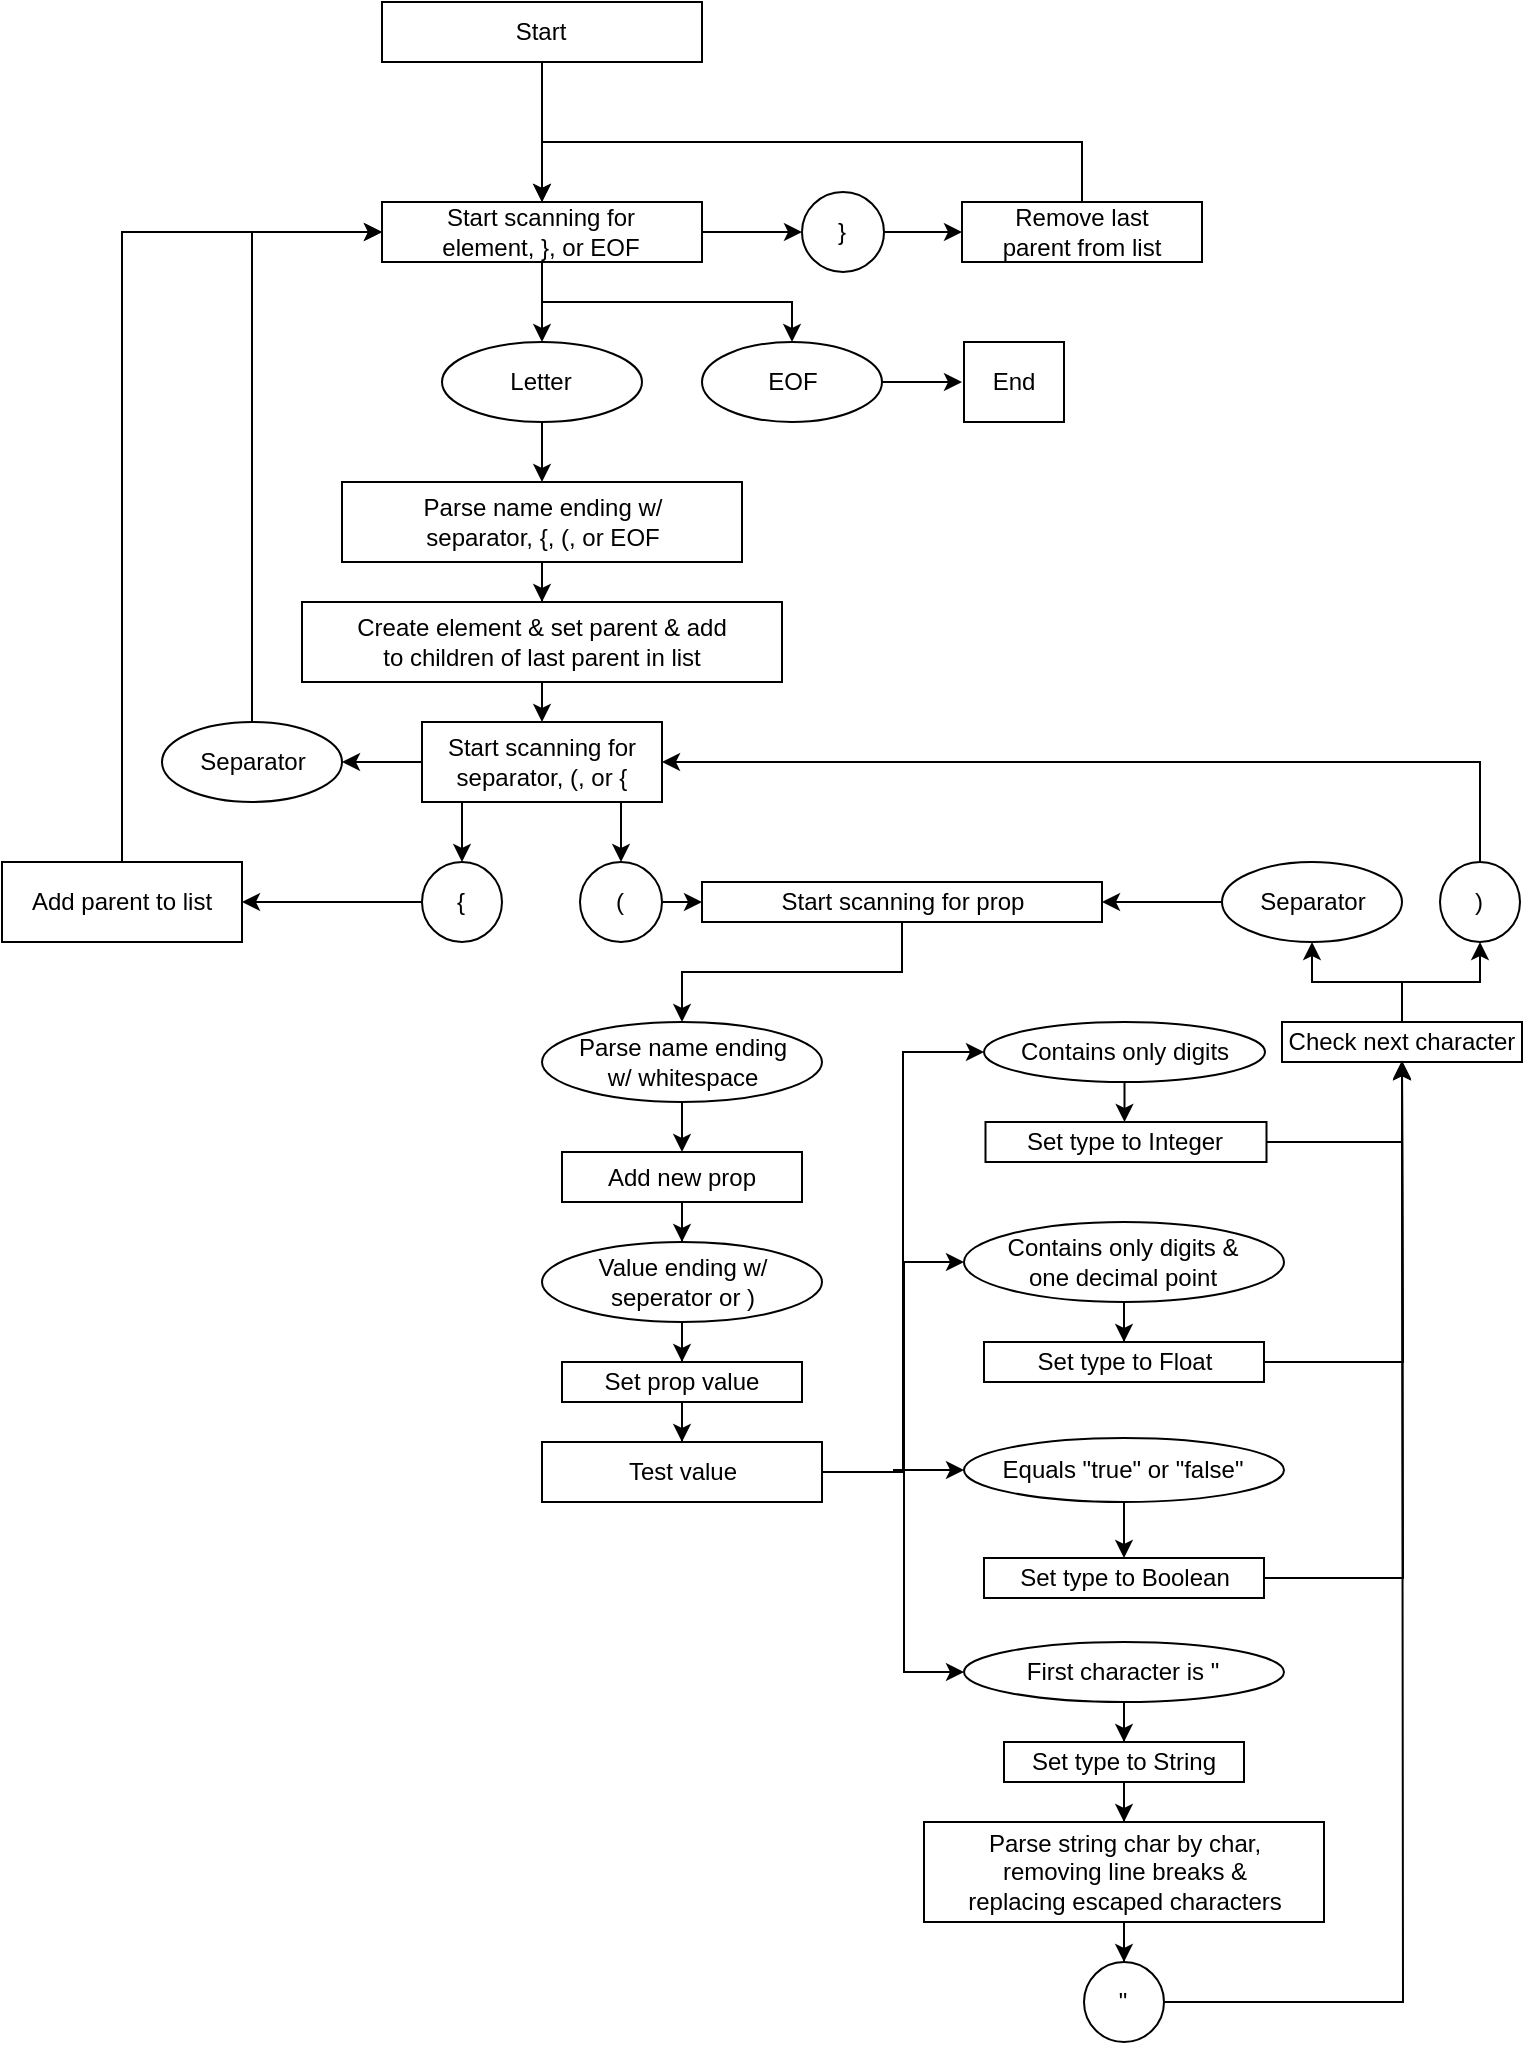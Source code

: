 <mxfile version="15.9.4" type="github">
  <diagram id="E3K4lsjEsiDbxAa3rU7_" name="Page-1">
    <mxGraphModel dx="1997" dy="1084" grid="1" gridSize="10" guides="1" tooltips="1" connect="1" arrows="1" fold="1" page="1" pageScale="1" pageWidth="850" pageHeight="1100" math="0" shadow="0">
      <root>
        <mxCell id="0" />
        <mxCell id="1" parent="0" />
        <mxCell id="aa79eOnERzIhWZE3Hw5a-10" value="" style="group" parent="1" vertex="1" connectable="0">
          <mxGeometry x="170" y="360" width="240" height="40" as="geometry" />
        </mxCell>
        <mxCell id="aa79eOnERzIhWZE3Hw5a-11" value="" style="rounded=0;whiteSpace=wrap;html=1;" parent="aa79eOnERzIhWZE3Hw5a-10" vertex="1">
          <mxGeometry width="240" height="40" as="geometry" />
        </mxCell>
        <mxCell id="aa79eOnERzIhWZE3Hw5a-12" value="Create element &amp;amp; set parent &amp;amp; add to children of last parent in list" style="text;html=1;strokeColor=none;fillColor=none;align=center;verticalAlign=middle;whiteSpace=wrap;rounded=0;connectable=0;allowArrows=0;" parent="aa79eOnERzIhWZE3Hw5a-10" vertex="1">
          <mxGeometry x="20.0" y="5" width="200.0" height="30" as="geometry" />
        </mxCell>
        <mxCell id="aa79eOnERzIhWZE3Hw5a-43" value="" style="group" parent="1" vertex="1" connectable="0">
          <mxGeometry x="100" y="420" width="90" height="40" as="geometry" />
        </mxCell>
        <mxCell id="aa79eOnERzIhWZE3Hw5a-44" value="" style="ellipse;whiteSpace=wrap;html=1;" parent="aa79eOnERzIhWZE3Hw5a-43" vertex="1">
          <mxGeometry width="90" height="40" as="geometry" />
        </mxCell>
        <mxCell id="aa79eOnERzIhWZE3Hw5a-45" value="Separator" style="text;html=1;strokeColor=none;fillColor=none;align=center;verticalAlign=middle;whiteSpace=wrap;rounded=0;connectable=0;allowArrows=0;" parent="aa79eOnERzIhWZE3Hw5a-43" vertex="1">
          <mxGeometry x="7.5" y="5" width="75" height="30" as="geometry" />
        </mxCell>
        <mxCell id="aa79eOnERzIhWZE3Hw5a-48" value="" style="group" parent="1" vertex="1" connectable="0">
          <mxGeometry x="309" y="490" width="41" height="40" as="geometry" />
        </mxCell>
        <mxCell id="aa79eOnERzIhWZE3Hw5a-49" value="" style="ellipse;whiteSpace=wrap;html=1;" parent="aa79eOnERzIhWZE3Hw5a-48" vertex="1">
          <mxGeometry width="41" height="40" as="geometry" />
        </mxCell>
        <mxCell id="aa79eOnERzIhWZE3Hw5a-50" value="(" style="text;html=1;strokeColor=none;fillColor=none;align=center;verticalAlign=middle;whiteSpace=wrap;rounded=0;connectable=0;allowArrows=0;" parent="aa79eOnERzIhWZE3Hw5a-48" vertex="1">
          <mxGeometry x="3.417" y="5" width="34.167" height="30" as="geometry" />
        </mxCell>
        <mxCell id="aa79eOnERzIhWZE3Hw5a-52" value="" style="group" parent="1" vertex="1" connectable="0">
          <mxGeometry x="230" y="490" width="40" height="40" as="geometry" />
        </mxCell>
        <mxCell id="aa79eOnERzIhWZE3Hw5a-53" value="" style="ellipse;whiteSpace=wrap;html=1;" parent="aa79eOnERzIhWZE3Hw5a-52" vertex="1">
          <mxGeometry width="40" height="40" as="geometry" />
        </mxCell>
        <mxCell id="aa79eOnERzIhWZE3Hw5a-54" value="{" style="text;html=1;strokeColor=none;fillColor=none;align=center;verticalAlign=middle;whiteSpace=wrap;rounded=0;connectable=0;allowArrows=0;" parent="aa79eOnERzIhWZE3Hw5a-52" vertex="1">
          <mxGeometry x="3.333" y="5" width="33.333" height="30" as="geometry" />
        </mxCell>
        <mxCell id="aa79eOnERzIhWZE3Hw5a-56" value="" style="group" parent="1" vertex="1" connectable="0">
          <mxGeometry x="20" y="490.0" width="120" height="40" as="geometry" />
        </mxCell>
        <mxCell id="aa79eOnERzIhWZE3Hw5a-57" value="" style="rounded=0;whiteSpace=wrap;html=1;" parent="aa79eOnERzIhWZE3Hw5a-56" vertex="1">
          <mxGeometry width="120" height="40" as="geometry" />
        </mxCell>
        <mxCell id="aa79eOnERzIhWZE3Hw5a-58" value="Add parent to list" style="text;html=1;strokeColor=none;fillColor=none;align=center;verticalAlign=middle;whiteSpace=wrap;rounded=0;connectable=0;allowArrows=0;" parent="aa79eOnERzIhWZE3Hw5a-56" vertex="1">
          <mxGeometry x="10" y="5" width="100" height="30" as="geometry" />
        </mxCell>
        <mxCell id="aa79eOnERzIhWZE3Hw5a-59" value="" style="group" parent="1" vertex="1" connectable="0">
          <mxGeometry x="210" y="160" width="160" height="30" as="geometry" />
        </mxCell>
        <mxCell id="aa79eOnERzIhWZE3Hw5a-60" value="" style="rounded=0;whiteSpace=wrap;html=1;" parent="aa79eOnERzIhWZE3Hw5a-59" vertex="1">
          <mxGeometry width="160" height="30" as="geometry" />
        </mxCell>
        <mxCell id="aa79eOnERzIhWZE3Hw5a-61" value="Start scanning for element, }, or EOF" style="text;html=1;strokeColor=none;fillColor=none;align=center;verticalAlign=middle;whiteSpace=wrap;rounded=0;connectable=0;allowArrows=0;" parent="aa79eOnERzIhWZE3Hw5a-59" vertex="1">
          <mxGeometry x="13.333" y="3.75" width="133.333" height="22.5" as="geometry" />
        </mxCell>
        <mxCell id="aa79eOnERzIhWZE3Hw5a-64" style="edgeStyle=orthogonalEdgeStyle;rounded=0;orthogonalLoop=1;jettySize=auto;html=1;entryX=0;entryY=0.5;entryDx=0;entryDy=0;" parent="1" source="aa79eOnERzIhWZE3Hw5a-44" target="aa79eOnERzIhWZE3Hw5a-60" edge="1">
          <mxGeometry relative="1" as="geometry">
            <Array as="points">
              <mxPoint x="145" y="175" />
            </Array>
          </mxGeometry>
        </mxCell>
        <mxCell id="aa79eOnERzIhWZE3Hw5a-65" style="edgeStyle=orthogonalEdgeStyle;rounded=0;orthogonalLoop=1;jettySize=auto;html=1;entryX=1;entryY=0.5;entryDx=0;entryDy=0;" parent="1" source="aa79eOnERzIhWZE3Hw5a-53" target="aa79eOnERzIhWZE3Hw5a-57" edge="1">
          <mxGeometry relative="1" as="geometry" />
        </mxCell>
        <mxCell id="aa79eOnERzIhWZE3Hw5a-66" style="edgeStyle=orthogonalEdgeStyle;rounded=0;orthogonalLoop=1;jettySize=auto;html=1;entryX=0;entryY=0.5;entryDx=0;entryDy=0;" parent="1" source="aa79eOnERzIhWZE3Hw5a-57" target="aa79eOnERzIhWZE3Hw5a-60" edge="1">
          <mxGeometry relative="1" as="geometry">
            <Array as="points">
              <mxPoint x="80" y="175" />
            </Array>
          </mxGeometry>
        </mxCell>
        <mxCell id="aa79eOnERzIhWZE3Hw5a-67" value="" style="group" parent="1" vertex="1" connectable="0">
          <mxGeometry x="290" y="570" width="140" height="40" as="geometry" />
        </mxCell>
        <mxCell id="aa79eOnERzIhWZE3Hw5a-68" value="" style="ellipse;whiteSpace=wrap;html=1;" parent="aa79eOnERzIhWZE3Hw5a-67" vertex="1">
          <mxGeometry width="140" height="40" as="geometry" />
        </mxCell>
        <mxCell id="aa79eOnERzIhWZE3Hw5a-69" value="Parse name ending w/ whitespace" style="text;html=1;strokeColor=none;fillColor=none;align=center;verticalAlign=middle;whiteSpace=wrap;rounded=0;connectable=0;allowArrows=0;" parent="aa79eOnERzIhWZE3Hw5a-67" vertex="1">
          <mxGeometry x="11.667" y="5" width="116.667" height="30" as="geometry" />
        </mxCell>
        <mxCell id="aa79eOnERzIhWZE3Hw5a-73" value="" style="group" parent="1" vertex="1" connectable="0">
          <mxGeometry x="300" y="635" width="120" height="25" as="geometry" />
        </mxCell>
        <mxCell id="aa79eOnERzIhWZE3Hw5a-74" value="" style="rounded=0;whiteSpace=wrap;html=1;" parent="aa79eOnERzIhWZE3Hw5a-73" vertex="1">
          <mxGeometry width="120" height="25" as="geometry" />
        </mxCell>
        <mxCell id="aa79eOnERzIhWZE3Hw5a-75" value="Add new prop" style="text;html=1;strokeColor=none;fillColor=none;align=center;verticalAlign=middle;whiteSpace=wrap;rounded=0;connectable=0;allowArrows=0;" parent="aa79eOnERzIhWZE3Hw5a-73" vertex="1">
          <mxGeometry x="10" y="3.125" width="100" height="18.75" as="geometry" />
        </mxCell>
        <mxCell id="aa79eOnERzIhWZE3Hw5a-76" value="" style="edgeStyle=orthogonalEdgeStyle;rounded=0;orthogonalLoop=1;jettySize=auto;html=1;" parent="1" source="aa79eOnERzIhWZE3Hw5a-68" target="aa79eOnERzIhWZE3Hw5a-74" edge="1">
          <mxGeometry relative="1" as="geometry" />
        </mxCell>
        <mxCell id="aa79eOnERzIhWZE3Hw5a-80" value="" style="group" parent="1" vertex="1" connectable="0">
          <mxGeometry x="290" y="680" width="140" height="40" as="geometry" />
        </mxCell>
        <mxCell id="aa79eOnERzIhWZE3Hw5a-81" value="" style="ellipse;whiteSpace=wrap;html=1;" parent="aa79eOnERzIhWZE3Hw5a-80" vertex="1">
          <mxGeometry width="140" height="40" as="geometry" />
        </mxCell>
        <mxCell id="aa79eOnERzIhWZE3Hw5a-82" value="Value ending w/ seperator or )" style="text;html=1;strokeColor=none;fillColor=none;align=center;verticalAlign=middle;whiteSpace=wrap;rounded=0;connectable=0;allowArrows=0;" parent="aa79eOnERzIhWZE3Hw5a-80" vertex="1">
          <mxGeometry x="11.667" y="5" width="116.667" height="30" as="geometry" />
        </mxCell>
        <mxCell id="aa79eOnERzIhWZE3Hw5a-83" value="" style="edgeStyle=orthogonalEdgeStyle;rounded=0;orthogonalLoop=1;jettySize=auto;html=1;" parent="1" source="aa79eOnERzIhWZE3Hw5a-74" target="aa79eOnERzIhWZE3Hw5a-81" edge="1">
          <mxGeometry relative="1" as="geometry" />
        </mxCell>
        <mxCell id="aa79eOnERzIhWZE3Hw5a-88" value="" style="group" parent="1" vertex="1" connectable="0">
          <mxGeometry x="300" y="740" width="120" height="20" as="geometry" />
        </mxCell>
        <mxCell id="aa79eOnERzIhWZE3Hw5a-89" value="" style="rounded=0;whiteSpace=wrap;html=1;" parent="aa79eOnERzIhWZE3Hw5a-88" vertex="1">
          <mxGeometry width="120" height="20" as="geometry" />
        </mxCell>
        <mxCell id="aa79eOnERzIhWZE3Hw5a-90" value="Set prop value" style="text;html=1;strokeColor=none;fillColor=none;align=center;verticalAlign=middle;whiteSpace=wrap;rounded=0;connectable=0;allowArrows=0;" parent="aa79eOnERzIhWZE3Hw5a-88" vertex="1">
          <mxGeometry x="10" y="2.5" width="100" height="15" as="geometry" />
        </mxCell>
        <mxCell id="aa79eOnERzIhWZE3Hw5a-91" value="" style="edgeStyle=orthogonalEdgeStyle;rounded=0;orthogonalLoop=1;jettySize=auto;html=1;" parent="1" source="aa79eOnERzIhWZE3Hw5a-81" target="aa79eOnERzIhWZE3Hw5a-89" edge="1">
          <mxGeometry relative="1" as="geometry" />
        </mxCell>
        <mxCell id="aa79eOnERzIhWZE3Hw5a-96" value="" style="group" parent="1" vertex="1" connectable="0">
          <mxGeometry x="501" y="880" width="160" height="30" as="geometry" />
        </mxCell>
        <mxCell id="aa79eOnERzIhWZE3Hw5a-97" value="" style="ellipse;whiteSpace=wrap;html=1;" parent="aa79eOnERzIhWZE3Hw5a-96" vertex="1">
          <mxGeometry width="160" height="30" as="geometry" />
        </mxCell>
        <mxCell id="aa79eOnERzIhWZE3Hw5a-98" value="First character is &quot;" style="text;html=1;strokeColor=none;fillColor=none;align=center;verticalAlign=middle;whiteSpace=wrap;rounded=0;connectable=0;allowArrows=0;" parent="aa79eOnERzIhWZE3Hw5a-96" vertex="1">
          <mxGeometry x="13.333" y="3.75" width="133.333" height="22.5" as="geometry" />
        </mxCell>
        <mxCell id="aa79eOnERzIhWZE3Hw5a-100" value="" style="group" parent="1" vertex="1" connectable="0">
          <mxGeometry x="521" y="930" width="120" height="20" as="geometry" />
        </mxCell>
        <mxCell id="aa79eOnERzIhWZE3Hw5a-101" value="" style="rounded=0;whiteSpace=wrap;html=1;" parent="aa79eOnERzIhWZE3Hw5a-100" vertex="1">
          <mxGeometry width="120" height="20" as="geometry" />
        </mxCell>
        <mxCell id="aa79eOnERzIhWZE3Hw5a-102" value="Set type to String" style="text;html=1;strokeColor=none;fillColor=none;align=center;verticalAlign=middle;whiteSpace=wrap;rounded=0;connectable=0;allowArrows=0;" parent="aa79eOnERzIhWZE3Hw5a-100" vertex="1">
          <mxGeometry x="10" y="2.5" width="100" height="15" as="geometry" />
        </mxCell>
        <mxCell id="aa79eOnERzIhWZE3Hw5a-104" value="" style="group" parent="1" vertex="1" connectable="0">
          <mxGeometry x="481" y="970" width="200" height="50" as="geometry" />
        </mxCell>
        <mxCell id="aa79eOnERzIhWZE3Hw5a-105" value="" style="rounded=0;whiteSpace=wrap;html=1;" parent="aa79eOnERzIhWZE3Hw5a-104" vertex="1">
          <mxGeometry width="200" height="50" as="geometry" />
        </mxCell>
        <mxCell id="aa79eOnERzIhWZE3Hw5a-106" value="Parse string char by char, removing line breaks &amp;amp; replacing escaped characters" style="text;html=1;strokeColor=none;fillColor=none;align=center;verticalAlign=middle;whiteSpace=wrap;rounded=0;connectable=0;allowArrows=0;" parent="aa79eOnERzIhWZE3Hw5a-104" vertex="1">
          <mxGeometry x="16.667" y="6.25" width="166.667" height="37.5" as="geometry" />
        </mxCell>
        <mxCell id="aa79eOnERzIhWZE3Hw5a-108" value="" style="group" parent="1" vertex="1" connectable="0">
          <mxGeometry x="561" y="1040" width="40" height="40" as="geometry" />
        </mxCell>
        <mxCell id="aa79eOnERzIhWZE3Hw5a-109" value="" style="ellipse;whiteSpace=wrap;html=1;" parent="aa79eOnERzIhWZE3Hw5a-108" vertex="1">
          <mxGeometry width="40" height="40" as="geometry" />
        </mxCell>
        <mxCell id="aa79eOnERzIhWZE3Hw5a-110" value="&quot;" style="text;html=1;strokeColor=none;fillColor=none;align=center;verticalAlign=middle;whiteSpace=wrap;rounded=0;connectable=0;allowArrows=0;" parent="aa79eOnERzIhWZE3Hw5a-108" vertex="1">
          <mxGeometry x="3.333" y="5" width="33.333" height="30" as="geometry" />
        </mxCell>
        <mxCell id="aa79eOnERzIhWZE3Hw5a-112" value="" style="group" parent="1" vertex="1" connectable="0">
          <mxGeometry x="370" y="500" width="200" height="20" as="geometry" />
        </mxCell>
        <mxCell id="aa79eOnERzIhWZE3Hw5a-113" value="" style="rounded=0;whiteSpace=wrap;html=1;" parent="aa79eOnERzIhWZE3Hw5a-112" vertex="1">
          <mxGeometry width="200.0" height="20" as="geometry" />
        </mxCell>
        <mxCell id="aa79eOnERzIhWZE3Hw5a-114" value="Start scanning for prop " style="text;html=1;strokeColor=none;fillColor=none;align=center;verticalAlign=middle;whiteSpace=wrap;rounded=0;connectable=0;allowArrows=0;" parent="aa79eOnERzIhWZE3Hw5a-112" vertex="1">
          <mxGeometry x="16.667" y="2.5" width="166.667" height="15" as="geometry" />
        </mxCell>
        <mxCell id="aa79eOnERzIhWZE3Hw5a-118" value="" style="group" parent="1" vertex="1" connectable="0">
          <mxGeometry x="739" y="490" width="40" height="40" as="geometry" />
        </mxCell>
        <mxCell id="aa79eOnERzIhWZE3Hw5a-119" value="" style="ellipse;whiteSpace=wrap;html=1;" parent="aa79eOnERzIhWZE3Hw5a-118" vertex="1">
          <mxGeometry width="40" height="40" as="geometry" />
        </mxCell>
        <mxCell id="aa79eOnERzIhWZE3Hw5a-120" value=")" style="text;html=1;strokeColor=none;fillColor=none;align=center;verticalAlign=middle;whiteSpace=wrap;rounded=0;connectable=0;allowArrows=0;" parent="aa79eOnERzIhWZE3Hw5a-118" vertex="1">
          <mxGeometry x="3.333" y="5" width="33.333" height="30" as="geometry" />
        </mxCell>
        <mxCell id="aa79eOnERzIhWZE3Hw5a-123" value="" style="group" parent="1" vertex="1" connectable="0">
          <mxGeometry x="230" y="420.0" width="120" height="40" as="geometry" />
        </mxCell>
        <mxCell id="aa79eOnERzIhWZE3Hw5a-124" value="" style="rounded=0;whiteSpace=wrap;html=1;" parent="aa79eOnERzIhWZE3Hw5a-123" vertex="1">
          <mxGeometry width="120" height="40" as="geometry" />
        </mxCell>
        <mxCell id="aa79eOnERzIhWZE3Hw5a-125" value="Start scanning for separator, (, or {" style="text;html=1;strokeColor=none;fillColor=none;align=center;verticalAlign=middle;whiteSpace=wrap;rounded=0;connectable=0;allowArrows=0;" parent="aa79eOnERzIhWZE3Hw5a-123" vertex="1">
          <mxGeometry x="10" y="5" width="100" height="30" as="geometry" />
        </mxCell>
        <mxCell id="aa79eOnERzIhWZE3Hw5a-128" style="edgeStyle=orthogonalEdgeStyle;rounded=0;orthogonalLoop=1;jettySize=auto;html=1;entryX=1;entryY=0.5;entryDx=0;entryDy=0;" parent="1" source="aa79eOnERzIhWZE3Hw5a-124" target="aa79eOnERzIhWZE3Hw5a-44" edge="1">
          <mxGeometry relative="1" as="geometry" />
        </mxCell>
        <mxCell id="aa79eOnERzIhWZE3Hw5a-129" style="edgeStyle=orthogonalEdgeStyle;rounded=0;orthogonalLoop=1;jettySize=auto;html=1;entryX=0.5;entryY=0;entryDx=0;entryDy=0;" parent="1" source="aa79eOnERzIhWZE3Hw5a-124" target="aa79eOnERzIhWZE3Hw5a-53" edge="1">
          <mxGeometry relative="1" as="geometry">
            <Array as="points">
              <mxPoint x="250" y="490" />
              <mxPoint x="250" y="490" />
            </Array>
          </mxGeometry>
        </mxCell>
        <mxCell id="aa79eOnERzIhWZE3Hw5a-131" style="edgeStyle=orthogonalEdgeStyle;rounded=0;orthogonalLoop=1;jettySize=auto;html=1;exitX=0.5;exitY=1;exitDx=0;exitDy=0;entryX=0.5;entryY=0;entryDx=0;entryDy=0;" parent="1" source="aa79eOnERzIhWZE3Hw5a-11" target="aa79eOnERzIhWZE3Hw5a-124" edge="1">
          <mxGeometry relative="1" as="geometry" />
        </mxCell>
        <mxCell id="aa79eOnERzIhWZE3Hw5a-138" style="edgeStyle=orthogonalEdgeStyle;rounded=0;orthogonalLoop=1;jettySize=auto;html=1;entryX=0.5;entryY=0;entryDx=0;entryDy=0;" parent="1" source="aa79eOnERzIhWZE3Hw5a-113" target="aa79eOnERzIhWZE3Hw5a-68" edge="1">
          <mxGeometry relative="1" as="geometry" />
        </mxCell>
        <mxCell id="aa79eOnERzIhWZE3Hw5a-139" value="" style="group" parent="1" vertex="1" connectable="0">
          <mxGeometry x="290" y="780" width="140" height="30" as="geometry" />
        </mxCell>
        <mxCell id="aa79eOnERzIhWZE3Hw5a-140" value="" style="rounded=0;whiteSpace=wrap;html=1;" parent="aa79eOnERzIhWZE3Hw5a-139" vertex="1">
          <mxGeometry width="140" height="30" as="geometry" />
        </mxCell>
        <mxCell id="aa79eOnERzIhWZE3Hw5a-141" value="Test value" style="text;html=1;strokeColor=none;fillColor=none;align=center;verticalAlign=middle;whiteSpace=wrap;rounded=0;connectable=0;allowArrows=0;" parent="aa79eOnERzIhWZE3Hw5a-139" vertex="1">
          <mxGeometry x="11.667" y="3.75" width="116.667" height="22.5" as="geometry" />
        </mxCell>
        <mxCell id="aa79eOnERzIhWZE3Hw5a-142" value="" style="group" parent="1" vertex="1" connectable="0">
          <mxGeometry x="511" y="570" width="140.5" height="30" as="geometry" />
        </mxCell>
        <mxCell id="aa79eOnERzIhWZE3Hw5a-143" value="" style="ellipse;whiteSpace=wrap;html=1;" parent="aa79eOnERzIhWZE3Hw5a-142" vertex="1">
          <mxGeometry width="140.5" height="30" as="geometry" />
        </mxCell>
        <mxCell id="aa79eOnERzIhWZE3Hw5a-144" value="Contains only digits" style="text;html=1;strokeColor=none;fillColor=none;align=center;verticalAlign=middle;whiteSpace=wrap;rounded=0;connectable=0;allowArrows=0;" parent="aa79eOnERzIhWZE3Hw5a-142" vertex="1">
          <mxGeometry x="11.708" y="3.75" width="117.083" height="22.5" as="geometry" />
        </mxCell>
        <mxCell id="aa79eOnERzIhWZE3Hw5a-145" value="cc" style="group" parent="1" vertex="1" connectable="0">
          <mxGeometry x="511.75" y="620" width="140.5" height="20" as="geometry" />
        </mxCell>
        <mxCell id="aa79eOnERzIhWZE3Hw5a-146" value="" style="rounded=0;whiteSpace=wrap;html=1;" parent="aa79eOnERzIhWZE3Hw5a-145" vertex="1">
          <mxGeometry width="140.5" height="20" as="geometry" />
        </mxCell>
        <mxCell id="aa79eOnERzIhWZE3Hw5a-147" value="Set type to Integer" style="text;html=1;strokeColor=none;fillColor=none;align=center;verticalAlign=middle;whiteSpace=wrap;rounded=0;connectable=0;allowArrows=0;" parent="aa79eOnERzIhWZE3Hw5a-145" vertex="1">
          <mxGeometry x="11.708" y="2.5" width="117.083" height="15" as="geometry" />
        </mxCell>
        <mxCell id="aa79eOnERzIhWZE3Hw5a-170" style="edgeStyle=orthogonalEdgeStyle;rounded=0;orthogonalLoop=1;jettySize=auto;html=1;entryX=0.5;entryY=0;entryDx=0;entryDy=0;" parent="1" source="aa79eOnERzIhWZE3Hw5a-89" target="aa79eOnERzIhWZE3Hw5a-140" edge="1">
          <mxGeometry relative="1" as="geometry" />
        </mxCell>
        <mxCell id="30mUvWqefwKWT46muOf9-1" value="" style="group" parent="1" vertex="1" connectable="0">
          <mxGeometry x="501" y="670" width="160" height="40" as="geometry" />
        </mxCell>
        <mxCell id="30mUvWqefwKWT46muOf9-2" value="" style="ellipse;whiteSpace=wrap;html=1;" parent="30mUvWqefwKWT46muOf9-1" vertex="1">
          <mxGeometry width="160" height="40" as="geometry" />
        </mxCell>
        <mxCell id="30mUvWqefwKWT46muOf9-3" value="Contains only digits &amp;amp; one decimal point" style="text;html=1;strokeColor=none;fillColor=none;align=center;verticalAlign=middle;whiteSpace=wrap;rounded=0;connectable=0;allowArrows=0;" parent="30mUvWqefwKWT46muOf9-1" vertex="1">
          <mxGeometry x="13.333" y="5" width="133.333" height="30" as="geometry" />
        </mxCell>
        <mxCell id="30mUvWqefwKWT46muOf9-4" value="cc" style="group" parent="1" vertex="1" connectable="0">
          <mxGeometry x="511" y="730" width="140" height="20" as="geometry" />
        </mxCell>
        <mxCell id="30mUvWqefwKWT46muOf9-5" value="" style="rounded=0;whiteSpace=wrap;html=1;" parent="30mUvWqefwKWT46muOf9-4" vertex="1">
          <mxGeometry width="140" height="20" as="geometry" />
        </mxCell>
        <mxCell id="30mUvWqefwKWT46muOf9-6" value="Set type to Float" style="text;html=1;strokeColor=none;fillColor=none;align=center;verticalAlign=middle;whiteSpace=wrap;rounded=0;connectable=0;allowArrows=0;" parent="30mUvWqefwKWT46muOf9-4" vertex="1">
          <mxGeometry x="11.667" y="2.5" width="116.667" height="15" as="geometry" />
        </mxCell>
        <mxCell id="30mUvWqefwKWT46muOf9-13" value="" style="group" parent="1" vertex="1" connectable="0">
          <mxGeometry x="501" y="778" width="160" height="32" as="geometry" />
        </mxCell>
        <mxCell id="30mUvWqefwKWT46muOf9-14" value="" style="ellipse;whiteSpace=wrap;html=1;" parent="30mUvWqefwKWT46muOf9-13" vertex="1">
          <mxGeometry width="160" height="32" as="geometry" />
        </mxCell>
        <mxCell id="30mUvWqefwKWT46muOf9-15" value="Equals &quot;true&quot; or &quot;false&quot;" style="text;html=1;strokeColor=none;fillColor=none;align=center;verticalAlign=middle;whiteSpace=wrap;rounded=0;connectable=0;allowArrows=0;" parent="30mUvWqefwKWT46muOf9-13" vertex="1">
          <mxGeometry x="13.333" y="4" width="133.333" height="24" as="geometry" />
        </mxCell>
        <mxCell id="30mUvWqefwKWT46muOf9-16" value="cc" style="group" parent="1" vertex="1" connectable="0">
          <mxGeometry x="511" y="838" width="140" height="20" as="geometry" />
        </mxCell>
        <mxCell id="30mUvWqefwKWT46muOf9-17" value="" style="rounded=0;whiteSpace=wrap;html=1;" parent="30mUvWqefwKWT46muOf9-16" vertex="1">
          <mxGeometry width="140" height="20" as="geometry" />
        </mxCell>
        <mxCell id="30mUvWqefwKWT46muOf9-18" value="Set type to Boolean" style="text;html=1;strokeColor=none;fillColor=none;align=center;verticalAlign=middle;whiteSpace=wrap;rounded=0;connectable=0;allowArrows=0;" parent="30mUvWqefwKWT46muOf9-16" vertex="1">
          <mxGeometry x="11.667" y="2.5" width="116.667" height="15" as="geometry" />
        </mxCell>
        <mxCell id="lHdkQ1sL56BaLK5Ay6sp-1" style="edgeStyle=orthogonalEdgeStyle;rounded=0;orthogonalLoop=1;jettySize=auto;html=1;entryX=0;entryY=0.5;entryDx=0;entryDy=0;" edge="1" parent="1" source="aa79eOnERzIhWZE3Hw5a-140" target="aa79eOnERzIhWZE3Hw5a-143">
          <mxGeometry relative="1" as="geometry" />
        </mxCell>
        <mxCell id="lHdkQ1sL56BaLK5Ay6sp-2" style="edgeStyle=orthogonalEdgeStyle;rounded=0;orthogonalLoop=1;jettySize=auto;html=1;entryX=0.5;entryY=0;entryDx=0;entryDy=0;" edge="1" parent="1" source="aa79eOnERzIhWZE3Hw5a-143" target="aa79eOnERzIhWZE3Hw5a-146">
          <mxGeometry relative="1" as="geometry" />
        </mxCell>
        <mxCell id="lHdkQ1sL56BaLK5Ay6sp-4" style="edgeStyle=orthogonalEdgeStyle;rounded=0;orthogonalLoop=1;jettySize=auto;html=1;entryX=0;entryY=0.5;entryDx=0;entryDy=0;" edge="1" parent="1" source="aa79eOnERzIhWZE3Hw5a-140" target="30mUvWqefwKWT46muOf9-2">
          <mxGeometry relative="1" as="geometry">
            <Array as="points">
              <mxPoint x="471" y="795" />
              <mxPoint x="471" y="690" />
            </Array>
          </mxGeometry>
        </mxCell>
        <mxCell id="lHdkQ1sL56BaLK5Ay6sp-5" style="edgeStyle=orthogonalEdgeStyle;rounded=0;orthogonalLoop=1;jettySize=auto;html=1;entryX=0;entryY=0.5;entryDx=0;entryDy=0;" edge="1" parent="1" source="aa79eOnERzIhWZE3Hw5a-140" target="30mUvWqefwKWT46muOf9-14">
          <mxGeometry relative="1" as="geometry">
            <Array as="points">
              <mxPoint x="466" y="795" />
              <mxPoint x="466" y="794" />
            </Array>
          </mxGeometry>
        </mxCell>
        <mxCell id="lHdkQ1sL56BaLK5Ay6sp-7" style="edgeStyle=orthogonalEdgeStyle;rounded=0;orthogonalLoop=1;jettySize=auto;html=1;entryX=0.5;entryY=0;entryDx=0;entryDy=0;" edge="1" parent="1" source="30mUvWqefwKWT46muOf9-14" target="30mUvWqefwKWT46muOf9-17">
          <mxGeometry relative="1" as="geometry" />
        </mxCell>
        <mxCell id="lHdkQ1sL56BaLK5Ay6sp-8" style="edgeStyle=orthogonalEdgeStyle;rounded=0;orthogonalLoop=1;jettySize=auto;html=1;entryX=0.5;entryY=0;entryDx=0;entryDy=0;" edge="1" parent="1" source="30mUvWqefwKWT46muOf9-2" target="30mUvWqefwKWT46muOf9-5">
          <mxGeometry relative="1" as="geometry" />
        </mxCell>
        <mxCell id="lHdkQ1sL56BaLK5Ay6sp-12" style="edgeStyle=orthogonalEdgeStyle;rounded=0;orthogonalLoop=1;jettySize=auto;html=1;entryX=0.5;entryY=0;entryDx=0;entryDy=0;" edge="1" parent="1" source="aa79eOnERzIhWZE3Hw5a-97" target="aa79eOnERzIhWZE3Hw5a-101">
          <mxGeometry relative="1" as="geometry" />
        </mxCell>
        <mxCell id="lHdkQ1sL56BaLK5Ay6sp-13" style="edgeStyle=orthogonalEdgeStyle;rounded=0;orthogonalLoop=1;jettySize=auto;html=1;entryX=0.5;entryY=0;entryDx=0;entryDy=0;" edge="1" parent="1" source="aa79eOnERzIhWZE3Hw5a-101" target="aa79eOnERzIhWZE3Hw5a-105">
          <mxGeometry relative="1" as="geometry" />
        </mxCell>
        <mxCell id="lHdkQ1sL56BaLK5Ay6sp-14" style="edgeStyle=orthogonalEdgeStyle;rounded=0;orthogonalLoop=1;jettySize=auto;html=1;entryX=0.5;entryY=0;entryDx=0;entryDy=0;" edge="1" parent="1" source="aa79eOnERzIhWZE3Hw5a-105" target="aa79eOnERzIhWZE3Hw5a-109">
          <mxGeometry relative="1" as="geometry" />
        </mxCell>
        <mxCell id="lHdkQ1sL56BaLK5Ay6sp-15" style="edgeStyle=orthogonalEdgeStyle;rounded=0;orthogonalLoop=1;jettySize=auto;html=1;entryX=0;entryY=0.5;entryDx=0;entryDy=0;" edge="1" parent="1" source="aa79eOnERzIhWZE3Hw5a-140" target="aa79eOnERzIhWZE3Hw5a-97">
          <mxGeometry relative="1" as="geometry">
            <Array as="points">
              <mxPoint x="471" y="795" />
              <mxPoint x="471" y="895" />
            </Array>
          </mxGeometry>
        </mxCell>
        <mxCell id="lHdkQ1sL56BaLK5Ay6sp-17" value="" style="group" vertex="1" connectable="0" parent="1">
          <mxGeometry x="420" y="155" width="41" height="40" as="geometry" />
        </mxCell>
        <mxCell id="lHdkQ1sL56BaLK5Ay6sp-18" value="" style="ellipse;whiteSpace=wrap;html=1;" vertex="1" parent="lHdkQ1sL56BaLK5Ay6sp-17">
          <mxGeometry width="41" height="40" as="geometry" />
        </mxCell>
        <mxCell id="lHdkQ1sL56BaLK5Ay6sp-19" value="}" style="text;html=1;strokeColor=none;fillColor=none;align=center;verticalAlign=middle;whiteSpace=wrap;rounded=0;connectable=0;allowArrows=0;" vertex="1" parent="lHdkQ1sL56BaLK5Ay6sp-17">
          <mxGeometry x="3.417" y="5" width="34.167" height="30" as="geometry" />
        </mxCell>
        <mxCell id="lHdkQ1sL56BaLK5Ay6sp-20" style="edgeStyle=orthogonalEdgeStyle;rounded=0;orthogonalLoop=1;jettySize=auto;html=1;entryX=0;entryY=0.5;entryDx=0;entryDy=0;" edge="1" parent="1" source="aa79eOnERzIhWZE3Hw5a-60" target="lHdkQ1sL56BaLK5Ay6sp-18">
          <mxGeometry relative="1" as="geometry" />
        </mxCell>
        <mxCell id="lHdkQ1sL56BaLK5Ay6sp-21" value="" style="group" vertex="1" connectable="0" parent="1">
          <mxGeometry x="500" y="160" width="120" height="30" as="geometry" />
        </mxCell>
        <mxCell id="lHdkQ1sL56BaLK5Ay6sp-22" value="" style="rounded=0;whiteSpace=wrap;html=1;" vertex="1" parent="lHdkQ1sL56BaLK5Ay6sp-21">
          <mxGeometry width="120" height="30" as="geometry" />
        </mxCell>
        <mxCell id="lHdkQ1sL56BaLK5Ay6sp-23" value="Remove last parent from list" style="text;html=1;strokeColor=none;fillColor=none;align=center;verticalAlign=middle;whiteSpace=wrap;rounded=0;connectable=0;allowArrows=0;" vertex="1" parent="lHdkQ1sL56BaLK5Ay6sp-21">
          <mxGeometry x="10" y="3.75" width="100" height="22.5" as="geometry" />
        </mxCell>
        <mxCell id="lHdkQ1sL56BaLK5Ay6sp-24" style="edgeStyle=orthogonalEdgeStyle;rounded=0;orthogonalLoop=1;jettySize=auto;html=1;entryX=0;entryY=0.5;entryDx=0;entryDy=0;" edge="1" parent="1" source="lHdkQ1sL56BaLK5Ay6sp-18" target="lHdkQ1sL56BaLK5Ay6sp-22">
          <mxGeometry relative="1" as="geometry" />
        </mxCell>
        <mxCell id="lHdkQ1sL56BaLK5Ay6sp-25" style="edgeStyle=orthogonalEdgeStyle;rounded=0;orthogonalLoop=1;jettySize=auto;html=1;entryX=0.5;entryY=0;entryDx=0;entryDy=0;" edge="1" parent="1" source="lHdkQ1sL56BaLK5Ay6sp-22" target="aa79eOnERzIhWZE3Hw5a-60">
          <mxGeometry relative="1" as="geometry">
            <Array as="points">
              <mxPoint x="560" y="130" />
              <mxPoint x="290" y="130" />
            </Array>
          </mxGeometry>
        </mxCell>
        <mxCell id="lHdkQ1sL56BaLK5Ay6sp-26" value="" style="group" vertex="1" connectable="0" parent="1">
          <mxGeometry x="210" y="60" width="160" height="30" as="geometry" />
        </mxCell>
        <mxCell id="lHdkQ1sL56BaLK5Ay6sp-27" value="" style="rounded=0;whiteSpace=wrap;html=1;" vertex="1" parent="lHdkQ1sL56BaLK5Ay6sp-26">
          <mxGeometry width="160" height="30" as="geometry" />
        </mxCell>
        <mxCell id="lHdkQ1sL56BaLK5Ay6sp-28" value="Start" style="text;html=1;strokeColor=none;fillColor=none;align=center;verticalAlign=middle;whiteSpace=wrap;rounded=0;connectable=0;allowArrows=0;" vertex="1" parent="lHdkQ1sL56BaLK5Ay6sp-26">
          <mxGeometry x="13.333" y="3.75" width="133.333" height="22.5" as="geometry" />
        </mxCell>
        <mxCell id="lHdkQ1sL56BaLK5Ay6sp-29" style="edgeStyle=orthogonalEdgeStyle;rounded=0;orthogonalLoop=1;jettySize=auto;html=1;" edge="1" parent="1" source="lHdkQ1sL56BaLK5Ay6sp-27">
          <mxGeometry relative="1" as="geometry">
            <mxPoint x="290" y="160" as="targetPoint" />
          </mxGeometry>
        </mxCell>
        <mxCell id="lHdkQ1sL56BaLK5Ay6sp-41" value="" style="group" vertex="1" connectable="0" parent="1">
          <mxGeometry x="501" y="230" width="50" height="40" as="geometry" />
        </mxCell>
        <mxCell id="lHdkQ1sL56BaLK5Ay6sp-42" value="" style="rounded=0;whiteSpace=wrap;html=1;" vertex="1" parent="lHdkQ1sL56BaLK5Ay6sp-41">
          <mxGeometry width="50" height="40" as="geometry" />
        </mxCell>
        <mxCell id="lHdkQ1sL56BaLK5Ay6sp-43" value="End" style="text;html=1;strokeColor=none;fillColor=none;align=center;verticalAlign=middle;whiteSpace=wrap;rounded=0;connectable=0;allowArrows=0;" vertex="1" parent="lHdkQ1sL56BaLK5Ay6sp-41">
          <mxGeometry x="4.167" y="5" width="41.667" height="30" as="geometry" />
        </mxCell>
        <mxCell id="lHdkQ1sL56BaLK5Ay6sp-44" value="" style="group" vertex="1" connectable="0" parent="1">
          <mxGeometry x="370" y="230" width="90" height="40" as="geometry" />
        </mxCell>
        <mxCell id="lHdkQ1sL56BaLK5Ay6sp-45" value="" style="ellipse;whiteSpace=wrap;html=1;" vertex="1" parent="lHdkQ1sL56BaLK5Ay6sp-44">
          <mxGeometry width="90" height="40" as="geometry" />
        </mxCell>
        <mxCell id="lHdkQ1sL56BaLK5Ay6sp-46" value="EOF" style="text;html=1;strokeColor=none;fillColor=none;align=center;verticalAlign=middle;whiteSpace=wrap;rounded=0;connectable=0;allowArrows=0;" vertex="1" parent="lHdkQ1sL56BaLK5Ay6sp-44">
          <mxGeometry x="7.5" y="5" width="75" height="30" as="geometry" />
        </mxCell>
        <mxCell id="lHdkQ1sL56BaLK5Ay6sp-48" style="edgeStyle=orthogonalEdgeStyle;rounded=0;orthogonalLoop=1;jettySize=auto;html=1;entryX=0.5;entryY=0;entryDx=0;entryDy=0;" edge="1" parent="1" source="aa79eOnERzIhWZE3Hw5a-60" target="lHdkQ1sL56BaLK5Ay6sp-45">
          <mxGeometry relative="1" as="geometry">
            <Array as="points">
              <mxPoint x="290" y="210" />
              <mxPoint x="415" y="210" />
            </Array>
          </mxGeometry>
        </mxCell>
        <mxCell id="lHdkQ1sL56BaLK5Ay6sp-49" value="" style="group" vertex="1" connectable="0" parent="1">
          <mxGeometry x="240" y="230" width="100" height="40" as="geometry" />
        </mxCell>
        <mxCell id="lHdkQ1sL56BaLK5Ay6sp-50" value="" style="ellipse;whiteSpace=wrap;html=1;" vertex="1" parent="lHdkQ1sL56BaLK5Ay6sp-49">
          <mxGeometry width="100.0" height="40" as="geometry" />
        </mxCell>
        <mxCell id="lHdkQ1sL56BaLK5Ay6sp-51" value="Letter" style="text;html=1;strokeColor=none;fillColor=none;align=center;verticalAlign=middle;whiteSpace=wrap;rounded=0;connectable=0;allowArrows=0;" vertex="1" parent="lHdkQ1sL56BaLK5Ay6sp-49">
          <mxGeometry x="8.333" y="5" width="83.333" height="30" as="geometry" />
        </mxCell>
        <mxCell id="lHdkQ1sL56BaLK5Ay6sp-52" value="" style="group" vertex="1" connectable="0" parent="1">
          <mxGeometry x="190" y="300" width="200" height="40" as="geometry" />
        </mxCell>
        <mxCell id="lHdkQ1sL56BaLK5Ay6sp-53" value="" style="rounded=0;whiteSpace=wrap;html=1;" vertex="1" parent="lHdkQ1sL56BaLK5Ay6sp-52">
          <mxGeometry width="200" height="40" as="geometry" />
        </mxCell>
        <mxCell id="lHdkQ1sL56BaLK5Ay6sp-54" value="Parse name ending w/ separator, {, (, or EOF" style="text;html=1;strokeColor=none;fillColor=none;align=center;verticalAlign=middle;whiteSpace=wrap;rounded=0;connectable=0;allowArrows=0;" vertex="1" parent="lHdkQ1sL56BaLK5Ay6sp-52">
          <mxGeometry x="16.667" y="5" width="166.667" height="30" as="geometry" />
        </mxCell>
        <mxCell id="lHdkQ1sL56BaLK5Ay6sp-55" style="edgeStyle=orthogonalEdgeStyle;rounded=0;orthogonalLoop=1;jettySize=auto;html=1;entryX=0.5;entryY=0;entryDx=0;entryDy=0;" edge="1" parent="1" source="lHdkQ1sL56BaLK5Ay6sp-50" target="lHdkQ1sL56BaLK5Ay6sp-53">
          <mxGeometry relative="1" as="geometry" />
        </mxCell>
        <mxCell id="lHdkQ1sL56BaLK5Ay6sp-56" style="edgeStyle=orthogonalEdgeStyle;rounded=0;orthogonalLoop=1;jettySize=auto;html=1;entryX=0.5;entryY=0;entryDx=0;entryDy=0;" edge="1" parent="1" source="aa79eOnERzIhWZE3Hw5a-60" target="lHdkQ1sL56BaLK5Ay6sp-50">
          <mxGeometry relative="1" as="geometry" />
        </mxCell>
        <mxCell id="lHdkQ1sL56BaLK5Ay6sp-57" style="edgeStyle=orthogonalEdgeStyle;rounded=0;orthogonalLoop=1;jettySize=auto;html=1;entryX=0.5;entryY=0;entryDx=0;entryDy=0;" edge="1" parent="1" source="lHdkQ1sL56BaLK5Ay6sp-53" target="aa79eOnERzIhWZE3Hw5a-11">
          <mxGeometry relative="1" as="geometry" />
        </mxCell>
        <mxCell id="lHdkQ1sL56BaLK5Ay6sp-58" style="edgeStyle=orthogonalEdgeStyle;rounded=0;orthogonalLoop=1;jettySize=auto;html=1;" edge="1" parent="1" source="lHdkQ1sL56BaLK5Ay6sp-45">
          <mxGeometry relative="1" as="geometry">
            <mxPoint x="500" y="250" as="targetPoint" />
          </mxGeometry>
        </mxCell>
        <mxCell id="lHdkQ1sL56BaLK5Ay6sp-63" value="" style="group" vertex="1" connectable="0" parent="1">
          <mxGeometry x="660" y="570" width="120" height="20" as="geometry" />
        </mxCell>
        <mxCell id="lHdkQ1sL56BaLK5Ay6sp-64" value="" style="rounded=0;whiteSpace=wrap;html=1;" vertex="1" parent="lHdkQ1sL56BaLK5Ay6sp-63">
          <mxGeometry width="120.0" height="20" as="geometry" />
        </mxCell>
        <mxCell id="lHdkQ1sL56BaLK5Ay6sp-65" value="Check next character" style="text;html=1;strokeColor=none;fillColor=none;align=center;verticalAlign=middle;whiteSpace=wrap;rounded=0;connectable=0;allowArrows=0;" vertex="1" parent="lHdkQ1sL56BaLK5Ay6sp-63">
          <mxGeometry y="2.5" width="120" height="15" as="geometry" />
        </mxCell>
        <mxCell id="lHdkQ1sL56BaLK5Ay6sp-66" value="" style="group" vertex="1" connectable="0" parent="1">
          <mxGeometry x="630" y="490" width="90" height="40" as="geometry" />
        </mxCell>
        <mxCell id="lHdkQ1sL56BaLK5Ay6sp-67" value="" style="ellipse;whiteSpace=wrap;html=1;" vertex="1" parent="lHdkQ1sL56BaLK5Ay6sp-66">
          <mxGeometry width="90" height="40" as="geometry" />
        </mxCell>
        <mxCell id="lHdkQ1sL56BaLK5Ay6sp-68" value="Separator" style="text;html=1;strokeColor=none;fillColor=none;align=center;verticalAlign=middle;whiteSpace=wrap;rounded=0;connectable=0;allowArrows=0;" vertex="1" parent="lHdkQ1sL56BaLK5Ay6sp-66">
          <mxGeometry x="7.5" y="5" width="75.0" height="30" as="geometry" />
        </mxCell>
        <mxCell id="lHdkQ1sL56BaLK5Ay6sp-69" style="edgeStyle=orthogonalEdgeStyle;rounded=0;orthogonalLoop=1;jettySize=auto;html=1;exitX=0.75;exitY=1;exitDx=0;exitDy=0;entryX=0.5;entryY=0;entryDx=0;entryDy=0;" edge="1" parent="1" source="aa79eOnERzIhWZE3Hw5a-124" target="aa79eOnERzIhWZE3Hw5a-49">
          <mxGeometry relative="1" as="geometry" />
        </mxCell>
        <mxCell id="lHdkQ1sL56BaLK5Ay6sp-70" style="edgeStyle=orthogonalEdgeStyle;rounded=0;orthogonalLoop=1;jettySize=auto;html=1;exitX=1;exitY=0.5;exitDx=0;exitDy=0;entryX=0;entryY=0.5;entryDx=0;entryDy=0;" edge="1" parent="1" source="aa79eOnERzIhWZE3Hw5a-49" target="aa79eOnERzIhWZE3Hw5a-113">
          <mxGeometry relative="1" as="geometry" />
        </mxCell>
        <mxCell id="lHdkQ1sL56BaLK5Ay6sp-71" style="edgeStyle=orthogonalEdgeStyle;rounded=0;orthogonalLoop=1;jettySize=auto;html=1;entryX=1;entryY=0.5;entryDx=0;entryDy=0;" edge="1" parent="1" source="aa79eOnERzIhWZE3Hw5a-119" target="aa79eOnERzIhWZE3Hw5a-124">
          <mxGeometry relative="1" as="geometry">
            <Array as="points">
              <mxPoint x="759" y="440" />
            </Array>
          </mxGeometry>
        </mxCell>
        <mxCell id="lHdkQ1sL56BaLK5Ay6sp-72" style="edgeStyle=orthogonalEdgeStyle;rounded=0;orthogonalLoop=1;jettySize=auto;html=1;entryX=1;entryY=0.5;entryDx=0;entryDy=0;" edge="1" parent="1" source="lHdkQ1sL56BaLK5Ay6sp-67" target="aa79eOnERzIhWZE3Hw5a-113">
          <mxGeometry relative="1" as="geometry" />
        </mxCell>
        <mxCell id="lHdkQ1sL56BaLK5Ay6sp-73" style="edgeStyle=orthogonalEdgeStyle;rounded=0;orthogonalLoop=1;jettySize=auto;html=1;entryX=0.5;entryY=1;entryDx=0;entryDy=0;" edge="1" parent="1" source="lHdkQ1sL56BaLK5Ay6sp-64" target="lHdkQ1sL56BaLK5Ay6sp-67">
          <mxGeometry relative="1" as="geometry" />
        </mxCell>
        <mxCell id="lHdkQ1sL56BaLK5Ay6sp-74" style="edgeStyle=orthogonalEdgeStyle;rounded=0;orthogonalLoop=1;jettySize=auto;html=1;entryX=0.5;entryY=1;entryDx=0;entryDy=0;" edge="1" parent="1" source="lHdkQ1sL56BaLK5Ay6sp-64" target="aa79eOnERzIhWZE3Hw5a-119">
          <mxGeometry relative="1" as="geometry" />
        </mxCell>
        <mxCell id="lHdkQ1sL56BaLK5Ay6sp-75" style="edgeStyle=orthogonalEdgeStyle;rounded=0;orthogonalLoop=1;jettySize=auto;html=1;entryX=0.5;entryY=1;entryDx=0;entryDy=0;" edge="1" parent="1" source="aa79eOnERzIhWZE3Hw5a-146" target="lHdkQ1sL56BaLK5Ay6sp-64">
          <mxGeometry relative="1" as="geometry" />
        </mxCell>
        <mxCell id="lHdkQ1sL56BaLK5Ay6sp-76" style="edgeStyle=orthogonalEdgeStyle;rounded=0;orthogonalLoop=1;jettySize=auto;html=1;" edge="1" parent="1" source="30mUvWqefwKWT46muOf9-5">
          <mxGeometry relative="1" as="geometry">
            <mxPoint x="720.0" y="590" as="targetPoint" />
          </mxGeometry>
        </mxCell>
        <mxCell id="lHdkQ1sL56BaLK5Ay6sp-77" style="edgeStyle=orthogonalEdgeStyle;rounded=0;orthogonalLoop=1;jettySize=auto;html=1;" edge="1" parent="1" source="30mUvWqefwKWT46muOf9-17">
          <mxGeometry relative="1" as="geometry">
            <mxPoint x="720.0" y="590" as="targetPoint" />
          </mxGeometry>
        </mxCell>
        <mxCell id="lHdkQ1sL56BaLK5Ay6sp-78" style="edgeStyle=orthogonalEdgeStyle;rounded=0;orthogonalLoop=1;jettySize=auto;html=1;" edge="1" parent="1" source="aa79eOnERzIhWZE3Hw5a-109">
          <mxGeometry relative="1" as="geometry">
            <mxPoint x="720.0" y="589.259" as="targetPoint" />
          </mxGeometry>
        </mxCell>
      </root>
    </mxGraphModel>
  </diagram>
</mxfile>
